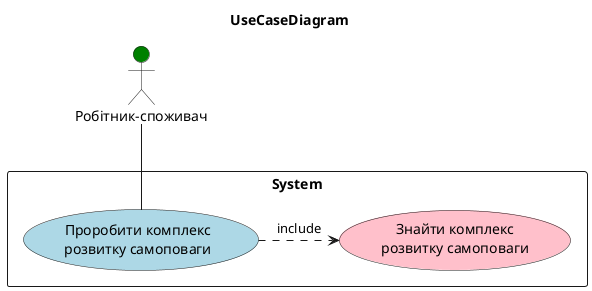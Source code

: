 @startuml
title UseСaseDiagram
actor "Робітник-споживач" as act #Green

rectangle System {
    usecase (Проробити комплекс\nрозвитку самоповаги) as use1 #LightBlue
    usecase (Знайти комплекс\nрозвитку самоповаги) as use2 #Pink

    act -- use1
    use1 .> use2 : include
}
@enduml
